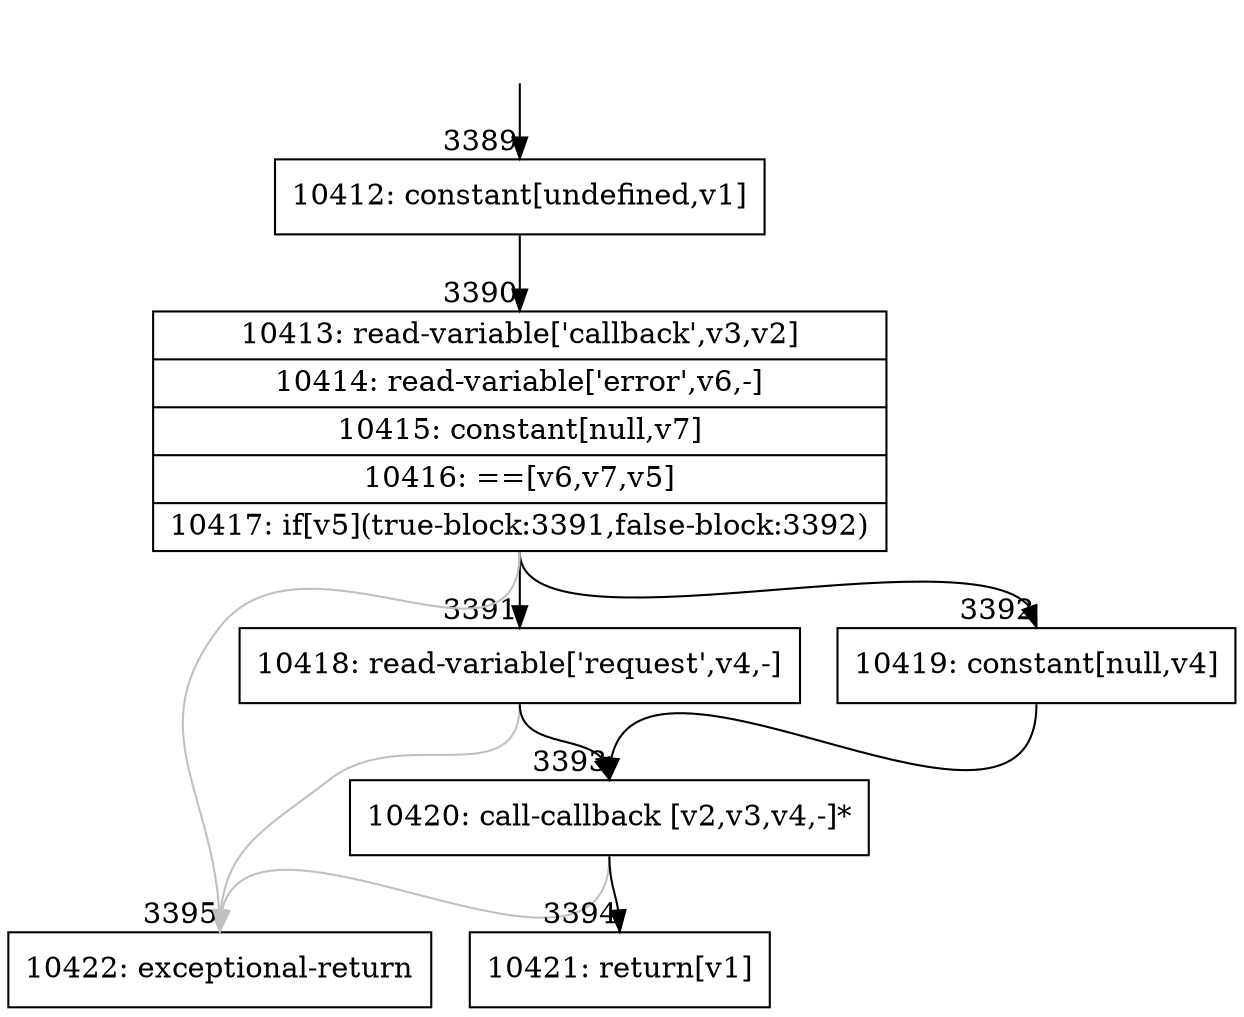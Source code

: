 digraph {
rankdir="TD"
BB_entry314[shape=none,label=""];
BB_entry314 -> BB3389 [tailport=s, headport=n, headlabel="    3389"]
BB3389 [shape=record label="{10412: constant[undefined,v1]}" ] 
BB3389 -> BB3390 [tailport=s, headport=n, headlabel="      3390"]
BB3390 [shape=record label="{10413: read-variable['callback',v3,v2]|10414: read-variable['error',v6,-]|10415: constant[null,v7]|10416: ==[v6,v7,v5]|10417: if[v5](true-block:3391,false-block:3392)}" ] 
BB3390 -> BB3391 [tailport=s, headport=n, headlabel="      3391"]
BB3390 -> BB3392 [tailport=s, headport=n, headlabel="      3392"]
BB3390 -> BB3395 [tailport=s, headport=n, color=gray, headlabel="      3395"]
BB3391 [shape=record label="{10418: read-variable['request',v4,-]}" ] 
BB3391 -> BB3393 [tailport=s, headport=n, headlabel="      3393"]
BB3391 -> BB3395 [tailport=s, headport=n, color=gray]
BB3392 [shape=record label="{10419: constant[null,v4]}" ] 
BB3392 -> BB3393 [tailport=s, headport=n]
BB3393 [shape=record label="{10420: call-callback [v2,v3,v4,-]*}" ] 
BB3393 -> BB3394 [tailport=s, headport=n, headlabel="      3394"]
BB3393 -> BB3395 [tailport=s, headport=n, color=gray]
BB3394 [shape=record label="{10421: return[v1]}" ] 
BB3395 [shape=record label="{10422: exceptional-return}" ] 
//#$~ 2007
}
